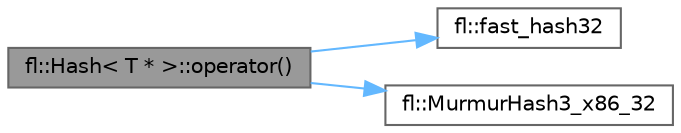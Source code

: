 digraph "fl::Hash&lt; T * &gt;::operator()"
{
 // INTERACTIVE_SVG=YES
 // LATEX_PDF_SIZE
  bgcolor="transparent";
  edge [fontname=Helvetica,fontsize=10,labelfontname=Helvetica,labelfontsize=10];
  node [fontname=Helvetica,fontsize=10,shape=box,height=0.2,width=0.4];
  rankdir="LR";
  Node1 [id="Node000001",label="fl::Hash\< T * \>::operator()",height=0.2,width=0.4,color="gray40", fillcolor="grey60", style="filled", fontcolor="black",tooltip=" "];
  Node1 -> Node2 [id="edge1_Node000001_Node000002",color="steelblue1",style="solid",tooltip=" "];
  Node2 [id="Node000002",label="fl::fast_hash32",height=0.2,width=0.4,color="grey40", fillcolor="white", style="filled",URL="$d4/d36/namespacefl_afafceec46b888cb738941f4b7b31b4e3.html#afafceec46b888cb738941f4b7b31b4e3",tooltip=" "];
  Node1 -> Node3 [id="edge2_Node000001_Node000003",color="steelblue1",style="solid",tooltip=" "];
  Node3 [id="Node000003",label="fl::MurmurHash3_x86_32",height=0.2,width=0.4,color="grey40", fillcolor="white", style="filled",URL="$d4/d36/namespacefl_a88285056a8ca55a31295982a9790efd2.html#a88285056a8ca55a31295982a9790efd2",tooltip=" "];
}
